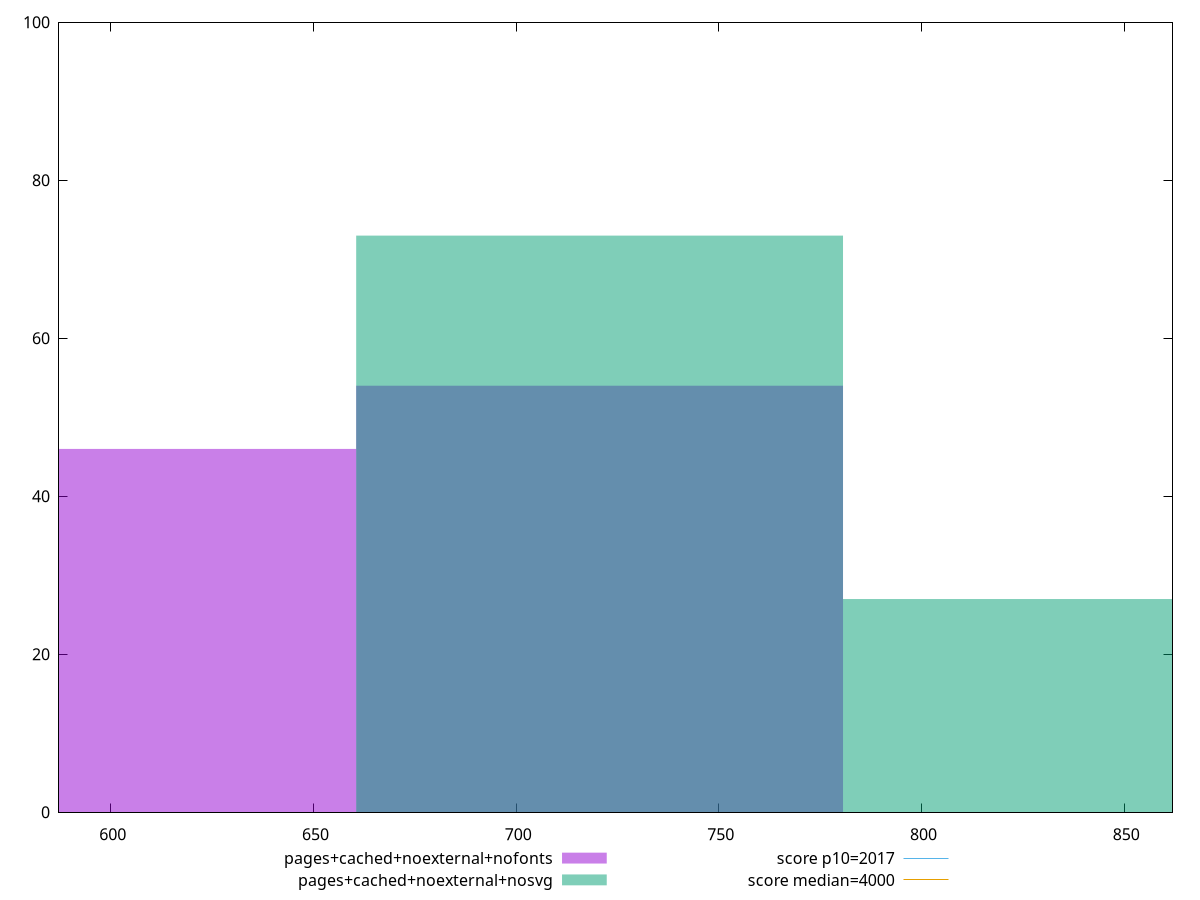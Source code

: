 reset

$pagesCachedNoexternalNofonts <<EOF
720.5911392291636 54
600.492616024303 46
EOF

$pagesCachedNoexternalNosvg <<EOF
720.5911392291636 73
840.6896624340242 27
EOF

set key outside below
set boxwidth 120.0985232048606
set xrange [587.2280000000002:861.9240000000001]
set yrange [0:100]
set style fill transparent solid 0.5 noborder

set parametric
set terminal svg size 640, 500 enhanced background rgb 'white'
set output "report_00007_2020-12-11T15:55:29.892Z/mainthread-work-breakdown/comparison/histogram/6_vs_7.svg"

plot $pagesCachedNoexternalNofonts title "pages+cached+noexternal+nofonts" with boxes, \
     $pagesCachedNoexternalNosvg title "pages+cached+noexternal+nosvg" with boxes, \
     2017,t title "score p10=2017", \
     4000,t title "score median=4000"

reset

